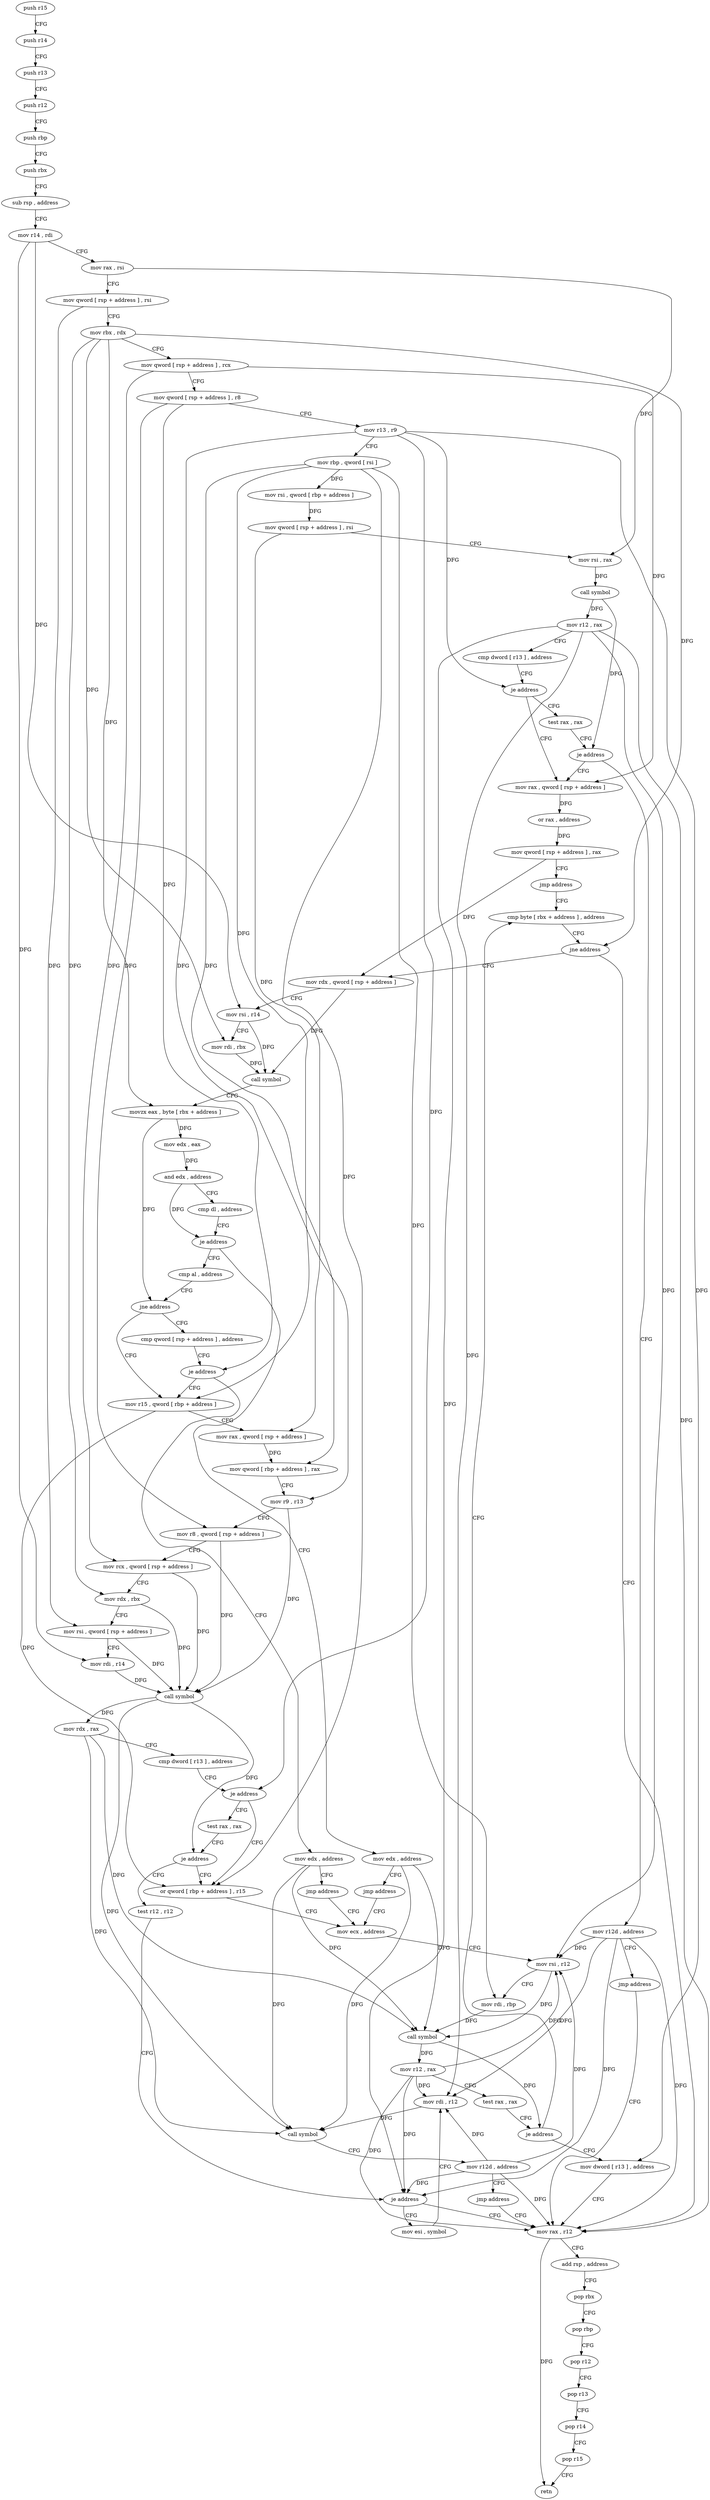 digraph "func" {
"4366911" [label = "push r15" ]
"4366913" [label = "push r14" ]
"4366915" [label = "push r13" ]
"4366917" [label = "push r12" ]
"4366919" [label = "push rbp" ]
"4366920" [label = "push rbx" ]
"4366921" [label = "sub rsp , address" ]
"4366925" [label = "mov r14 , rdi" ]
"4366928" [label = "mov rax , rsi" ]
"4366931" [label = "mov qword [ rsp + address ] , rsi" ]
"4366936" [label = "mov rbx , rdx" ]
"4366939" [label = "mov qword [ rsp + address ] , rcx" ]
"4366944" [label = "mov qword [ rsp + address ] , r8" ]
"4366949" [label = "mov r13 , r9" ]
"4366952" [label = "mov rbp , qword [ rsi ]" ]
"4366955" [label = "mov rsi , qword [ rbp + address ]" ]
"4366962" [label = "mov qword [ rsp + address ] , rsi" ]
"4366967" [label = "mov rsi , rax" ]
"4366970" [label = "call symbol" ]
"4366975" [label = "mov r12 , rax" ]
"4366978" [label = "cmp dword [ r13 ] , address" ]
"4366983" [label = "je address" ]
"4366994" [label = "mov rax , qword [ rsp + address ]" ]
"4366985" [label = "test rax , rax" ]
"4366999" [label = "or rax , address" ]
"4367005" [label = "mov qword [ rsp + address ] , rax" ]
"4367010" [label = "jmp address" ]
"4367106" [label = "cmp byte [ rbx + address ] , address" ]
"4366988" [label = "je address" ]
"4367228" [label = "mov r12d , address" ]
"4367110" [label = "jne address" ]
"4367210" [label = "mov rax , r12" ]
"4367112" [label = "mov rdx , qword [ rsp + address ]" ]
"4367234" [label = "jmp address" ]
"4367213" [label = "add rsp , address" ]
"4367217" [label = "pop rbx" ]
"4367218" [label = "pop rbp" ]
"4367219" [label = "pop r12" ]
"4367221" [label = "pop r13" ]
"4367223" [label = "pop r14" ]
"4367225" [label = "pop r15" ]
"4367227" [label = "retn" ]
"4367117" [label = "mov rsi , r14" ]
"4367120" [label = "mov rdi , rbx" ]
"4367123" [label = "call symbol" ]
"4367128" [label = "movzx eax , byte [ rbx + address ]" ]
"4367132" [label = "mov edx , eax" ]
"4367134" [label = "and edx , address" ]
"4367137" [label = "cmp dl , address" ]
"4367140" [label = "je address" ]
"4367195" [label = "mov edx , address" ]
"4367142" [label = "cmp al , address" ]
"4367200" [label = "jmp address" ]
"4367082" [label = "mov ecx , address" ]
"4367144" [label = "jne address" ]
"4367012" [label = "mov r15 , qword [ rbp + address ]" ]
"4367150" [label = "cmp qword [ rsp + address ] , address" ]
"4367087" [label = "mov rsi , r12" ]
"4367090" [label = "mov rdi , rbp" ]
"4367093" [label = "call symbol" ]
"4367098" [label = "mov r12 , rax" ]
"4367101" [label = "test rax , rax" ]
"4367104" [label = "je address" ]
"4367202" [label = "mov dword [ r13 ] , address" ]
"4367019" [label = "mov rax , qword [ rsp + address ]" ]
"4367024" [label = "mov qword [ rbp + address ] , rax" ]
"4367031" [label = "mov r9 , r13" ]
"4367034" [label = "mov r8 , qword [ rsp + address ]" ]
"4367039" [label = "mov rcx , qword [ rsp + address ]" ]
"4367044" [label = "mov rdx , rbx" ]
"4367047" [label = "mov rsi , qword [ rsp + address ]" ]
"4367052" [label = "mov rdi , r14" ]
"4367055" [label = "call symbol" ]
"4367060" [label = "mov rdx , rax" ]
"4367063" [label = "cmp dword [ r13 ] , address" ]
"4367068" [label = "je address" ]
"4367075" [label = "or qword [ rbp + address ] , r15" ]
"4367070" [label = "test rax , rax" ]
"4367156" [label = "je address" ]
"4367162" [label = "mov edx , address" ]
"4367073" [label = "je address" ]
"4367169" [label = "test r12 , r12" ]
"4367167" [label = "jmp address" ]
"4367172" [label = "je address" ]
"4367174" [label = "mov esi , symbol" ]
"4367179" [label = "mov rdi , r12" ]
"4367182" [label = "call symbol" ]
"4367187" [label = "mov r12d , address" ]
"4367193" [label = "jmp address" ]
"4366911" -> "4366913" [ label = "CFG" ]
"4366913" -> "4366915" [ label = "CFG" ]
"4366915" -> "4366917" [ label = "CFG" ]
"4366917" -> "4366919" [ label = "CFG" ]
"4366919" -> "4366920" [ label = "CFG" ]
"4366920" -> "4366921" [ label = "CFG" ]
"4366921" -> "4366925" [ label = "CFG" ]
"4366925" -> "4366928" [ label = "CFG" ]
"4366925" -> "4367117" [ label = "DFG" ]
"4366925" -> "4367052" [ label = "DFG" ]
"4366928" -> "4366931" [ label = "CFG" ]
"4366928" -> "4366967" [ label = "DFG" ]
"4366931" -> "4366936" [ label = "CFG" ]
"4366931" -> "4367047" [ label = "DFG" ]
"4366936" -> "4366939" [ label = "CFG" ]
"4366936" -> "4367110" [ label = "DFG" ]
"4366936" -> "4367120" [ label = "DFG" ]
"4366936" -> "4367128" [ label = "DFG" ]
"4366936" -> "4367044" [ label = "DFG" ]
"4366939" -> "4366944" [ label = "CFG" ]
"4366939" -> "4366994" [ label = "DFG" ]
"4366939" -> "4367039" [ label = "DFG" ]
"4366944" -> "4366949" [ label = "CFG" ]
"4366944" -> "4367034" [ label = "DFG" ]
"4366944" -> "4367156" [ label = "DFG" ]
"4366949" -> "4366952" [ label = "CFG" ]
"4366949" -> "4366983" [ label = "DFG" ]
"4366949" -> "4367031" [ label = "DFG" ]
"4366949" -> "4367068" [ label = "DFG" ]
"4366949" -> "4367202" [ label = "DFG" ]
"4366952" -> "4366955" [ label = "DFG" ]
"4366952" -> "4367090" [ label = "DFG" ]
"4366952" -> "4367012" [ label = "DFG" ]
"4366952" -> "4367024" [ label = "DFG" ]
"4366952" -> "4367075" [ label = "DFG" ]
"4366955" -> "4366962" [ label = "DFG" ]
"4366962" -> "4366967" [ label = "CFG" ]
"4366962" -> "4367019" [ label = "DFG" ]
"4366967" -> "4366970" [ label = "DFG" ]
"4366970" -> "4366975" [ label = "DFG" ]
"4366970" -> "4366988" [ label = "DFG" ]
"4366975" -> "4366978" [ label = "CFG" ]
"4366975" -> "4367210" [ label = "DFG" ]
"4366975" -> "4367087" [ label = "DFG" ]
"4366975" -> "4367172" [ label = "DFG" ]
"4366975" -> "4367179" [ label = "DFG" ]
"4366978" -> "4366983" [ label = "CFG" ]
"4366983" -> "4366994" [ label = "CFG" ]
"4366983" -> "4366985" [ label = "CFG" ]
"4366994" -> "4366999" [ label = "DFG" ]
"4366985" -> "4366988" [ label = "CFG" ]
"4366999" -> "4367005" [ label = "DFG" ]
"4367005" -> "4367010" [ label = "CFG" ]
"4367005" -> "4367112" [ label = "DFG" ]
"4367010" -> "4367106" [ label = "CFG" ]
"4367106" -> "4367110" [ label = "CFG" ]
"4366988" -> "4367228" [ label = "CFG" ]
"4366988" -> "4366994" [ label = "CFG" ]
"4367228" -> "4367234" [ label = "CFG" ]
"4367228" -> "4367210" [ label = "DFG" ]
"4367228" -> "4367087" [ label = "DFG" ]
"4367228" -> "4367172" [ label = "DFG" ]
"4367228" -> "4367179" [ label = "DFG" ]
"4367110" -> "4367210" [ label = "CFG" ]
"4367110" -> "4367112" [ label = "CFG" ]
"4367210" -> "4367213" [ label = "CFG" ]
"4367210" -> "4367227" [ label = "DFG" ]
"4367112" -> "4367117" [ label = "CFG" ]
"4367112" -> "4367123" [ label = "DFG" ]
"4367234" -> "4367210" [ label = "CFG" ]
"4367213" -> "4367217" [ label = "CFG" ]
"4367217" -> "4367218" [ label = "CFG" ]
"4367218" -> "4367219" [ label = "CFG" ]
"4367219" -> "4367221" [ label = "CFG" ]
"4367221" -> "4367223" [ label = "CFG" ]
"4367223" -> "4367225" [ label = "CFG" ]
"4367225" -> "4367227" [ label = "CFG" ]
"4367117" -> "4367120" [ label = "CFG" ]
"4367117" -> "4367123" [ label = "DFG" ]
"4367120" -> "4367123" [ label = "DFG" ]
"4367123" -> "4367128" [ label = "CFG" ]
"4367128" -> "4367132" [ label = "DFG" ]
"4367128" -> "4367144" [ label = "DFG" ]
"4367132" -> "4367134" [ label = "DFG" ]
"4367134" -> "4367137" [ label = "CFG" ]
"4367134" -> "4367140" [ label = "DFG" ]
"4367137" -> "4367140" [ label = "CFG" ]
"4367140" -> "4367195" [ label = "CFG" ]
"4367140" -> "4367142" [ label = "CFG" ]
"4367195" -> "4367200" [ label = "CFG" ]
"4367195" -> "4367093" [ label = "DFG" ]
"4367195" -> "4367182" [ label = "DFG" ]
"4367142" -> "4367144" [ label = "CFG" ]
"4367200" -> "4367082" [ label = "CFG" ]
"4367082" -> "4367087" [ label = "CFG" ]
"4367144" -> "4367012" [ label = "CFG" ]
"4367144" -> "4367150" [ label = "CFG" ]
"4367012" -> "4367019" [ label = "CFG" ]
"4367012" -> "4367075" [ label = "DFG" ]
"4367150" -> "4367156" [ label = "CFG" ]
"4367087" -> "4367090" [ label = "CFG" ]
"4367087" -> "4367093" [ label = "DFG" ]
"4367090" -> "4367093" [ label = "DFG" ]
"4367093" -> "4367098" [ label = "DFG" ]
"4367093" -> "4367104" [ label = "DFG" ]
"4367098" -> "4367101" [ label = "CFG" ]
"4367098" -> "4367210" [ label = "DFG" ]
"4367098" -> "4367087" [ label = "DFG" ]
"4367098" -> "4367172" [ label = "DFG" ]
"4367098" -> "4367179" [ label = "DFG" ]
"4367101" -> "4367104" [ label = "CFG" ]
"4367104" -> "4367202" [ label = "CFG" ]
"4367104" -> "4367106" [ label = "CFG" ]
"4367202" -> "4367210" [ label = "CFG" ]
"4367019" -> "4367024" [ label = "DFG" ]
"4367024" -> "4367031" [ label = "CFG" ]
"4367031" -> "4367034" [ label = "CFG" ]
"4367031" -> "4367055" [ label = "DFG" ]
"4367034" -> "4367039" [ label = "CFG" ]
"4367034" -> "4367055" [ label = "DFG" ]
"4367039" -> "4367044" [ label = "CFG" ]
"4367039" -> "4367055" [ label = "DFG" ]
"4367044" -> "4367047" [ label = "CFG" ]
"4367044" -> "4367055" [ label = "DFG" ]
"4367047" -> "4367052" [ label = "CFG" ]
"4367047" -> "4367055" [ label = "DFG" ]
"4367052" -> "4367055" [ label = "DFG" ]
"4367055" -> "4367060" [ label = "DFG" ]
"4367055" -> "4367073" [ label = "DFG" ]
"4367055" -> "4367182" [ label = "DFG" ]
"4367060" -> "4367063" [ label = "CFG" ]
"4367060" -> "4367093" [ label = "DFG" ]
"4367060" -> "4367182" [ label = "DFG" ]
"4367063" -> "4367068" [ label = "CFG" ]
"4367068" -> "4367075" [ label = "CFG" ]
"4367068" -> "4367070" [ label = "CFG" ]
"4367075" -> "4367082" [ label = "CFG" ]
"4367070" -> "4367073" [ label = "CFG" ]
"4367156" -> "4367012" [ label = "CFG" ]
"4367156" -> "4367162" [ label = "CFG" ]
"4367162" -> "4367167" [ label = "CFG" ]
"4367162" -> "4367093" [ label = "DFG" ]
"4367162" -> "4367182" [ label = "DFG" ]
"4367073" -> "4367169" [ label = "CFG" ]
"4367073" -> "4367075" [ label = "CFG" ]
"4367169" -> "4367172" [ label = "CFG" ]
"4367167" -> "4367082" [ label = "CFG" ]
"4367172" -> "4367210" [ label = "CFG" ]
"4367172" -> "4367174" [ label = "CFG" ]
"4367174" -> "4367179" [ label = "CFG" ]
"4367179" -> "4367182" [ label = "DFG" ]
"4367182" -> "4367187" [ label = "CFG" ]
"4367187" -> "4367193" [ label = "CFG" ]
"4367187" -> "4367210" [ label = "DFG" ]
"4367187" -> "4367087" [ label = "DFG" ]
"4367187" -> "4367172" [ label = "DFG" ]
"4367187" -> "4367179" [ label = "DFG" ]
"4367193" -> "4367210" [ label = "CFG" ]
}
